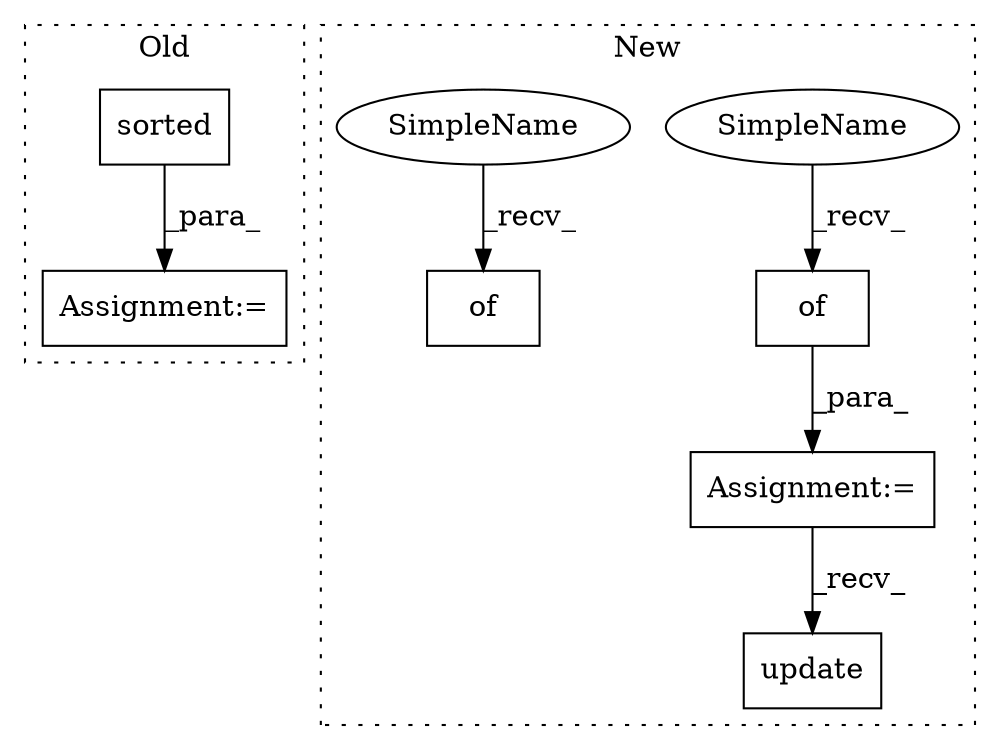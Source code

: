 digraph G {
subgraph cluster0 {
1 [label="sorted" a="32" s="279,421" l="18,-5" shape="box"];
3 [label="Assignment:=" a="7" s="278" l="1" shape="box"];
label = "Old";
style="dotted";
}
subgraph cluster1 {
2 [label="update" a="32" s="528,555" l="7,1" shape="box"];
4 [label="Assignment:=" a="7" s="220" l="1" shape="box"];
5 [label="of" a="32" s="225,326" l="3,1" shape="box"];
6 [label="of" a="32" s="500" l="4" shape="box"];
7 [label="SimpleName" a="42" s="221" l="3" shape="ellipse"];
8 [label="SimpleName" a="42" s="496" l="3" shape="ellipse"];
label = "New";
style="dotted";
}
1 -> 3 [label="_para_"];
4 -> 2 [label="_recv_"];
5 -> 4 [label="_para_"];
7 -> 5 [label="_recv_"];
8 -> 6 [label="_recv_"];
}